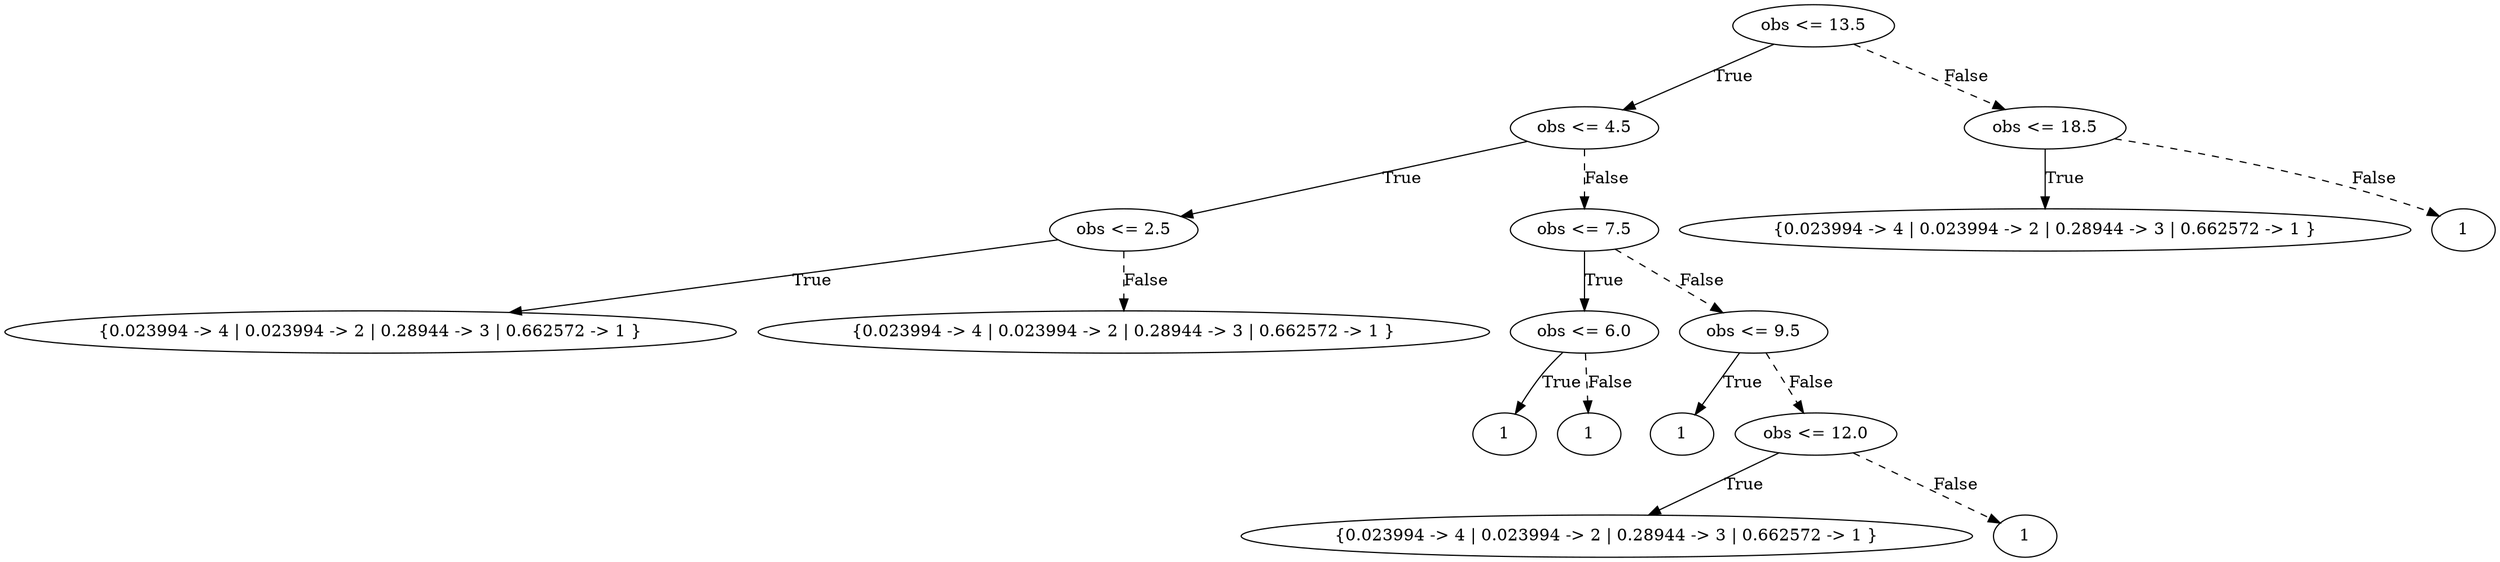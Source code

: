 digraph {
0 [label="obs <= 13.5"];
1 [label="obs <= 4.5"];
2 [label="obs <= 2.5"];
3 [label="{0.023994 -> 4 | 0.023994 -> 2 | 0.28944 -> 3 | 0.662572 -> 1 }"];
2 -> 3 [label="True"];
4 [label="{0.023994 -> 4 | 0.023994 -> 2 | 0.28944 -> 3 | 0.662572 -> 1 }"];
2 -> 4 [style="dashed", label="False"];
1 -> 2 [label="True"];
5 [label="obs <= 7.5"];
6 [label="obs <= 6.0"];
7 [label="1"];
6 -> 7 [label="True"];
8 [label="1"];
6 -> 8 [style="dashed", label="False"];
5 -> 6 [label="True"];
9 [label="obs <= 9.5"];
10 [label="1"];
9 -> 10 [label="True"];
11 [label="obs <= 12.0"];
12 [label="{0.023994 -> 4 | 0.023994 -> 2 | 0.28944 -> 3 | 0.662572 -> 1 }"];
11 -> 12 [label="True"];
13 [label="1"];
11 -> 13 [style="dashed", label="False"];
9 -> 11 [style="dashed", label="False"];
5 -> 9 [style="dashed", label="False"];
1 -> 5 [style="dashed", label="False"];
0 -> 1 [label="True"];
14 [label="obs <= 18.5"];
15 [label="{0.023994 -> 4 | 0.023994 -> 2 | 0.28944 -> 3 | 0.662572 -> 1 }"];
14 -> 15 [label="True"];
16 [label="1"];
14 -> 16 [style="dashed", label="False"];
0 -> 14 [style="dashed", label="False"];

}